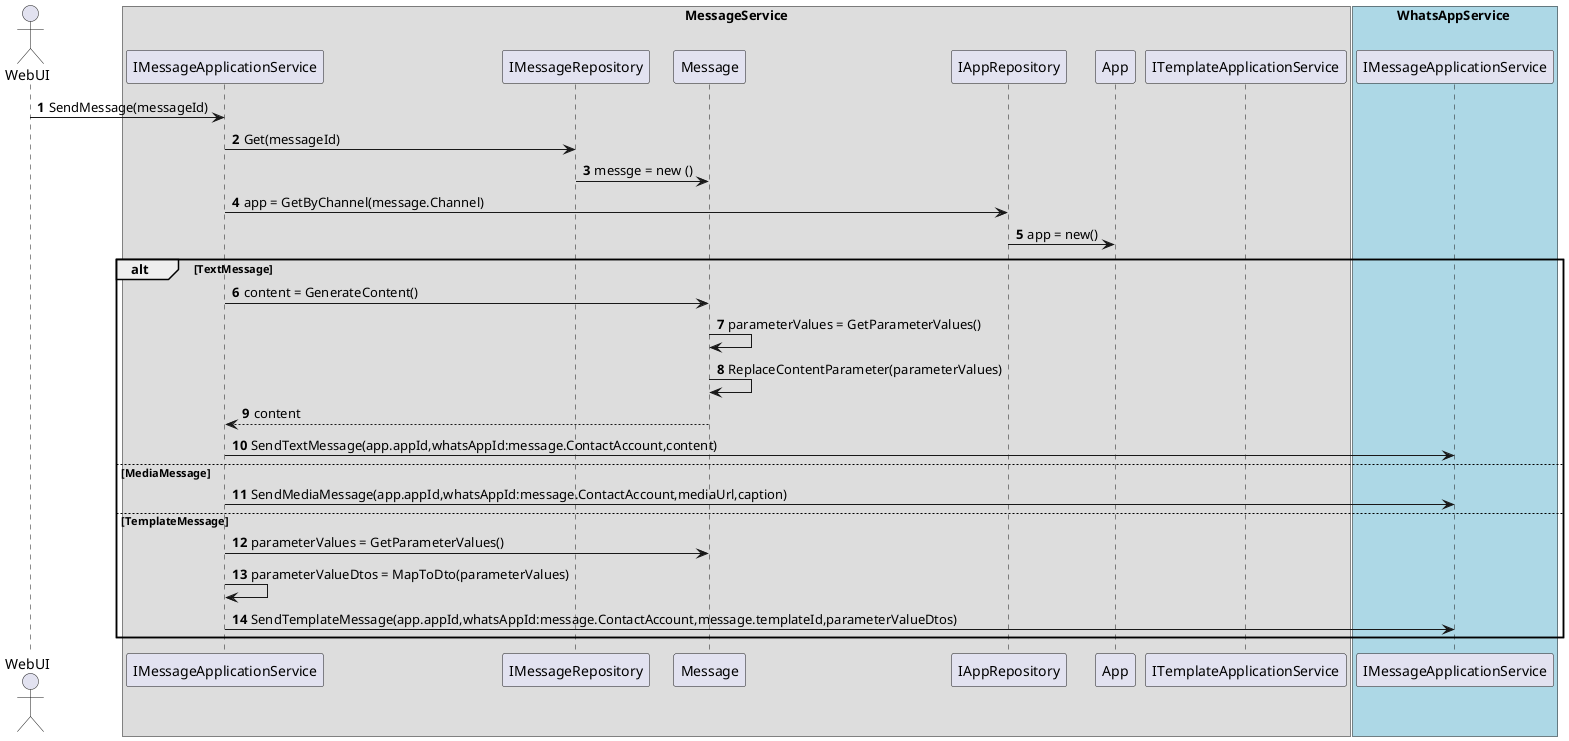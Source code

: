 @startuml
autonumber

actor "WebUI" as client

box MessageService
participant "IMessageApplicationService" as msMessageAppService
participant "IMessageRepository" as msMessageRepository
participant "Message" as msMessage
participant "IAppRepository" as msAppRepository
participant "App" as msApp
participant "ITemplateApplicationService" as msTemplateAppService

end box

box WhatsAppService #LightBlue

participant "IMessageApplicationService" as wsMessageAppService

end box

client -> msMessageAppService : SendMessage(messageId)
msMessageAppService -> msMessageRepository:Get(messageId)
msMessageRepository -> msMessage:messge = new ()
msMessageAppService -> msAppRepository:app = GetByChannel(message.Channel)
msAppRepository -> msApp:app = new()

alt TextMessage
msMessageAppService -> msMessage:content = GenerateContent()
msMessage -> msMessage:parameterValues = GetParameterValues()
msMessage -> msMessage:ReplaceContentParameter(parameterValues)
msMessageAppService <-- msMessage:content

msMessageAppService -> wsMessageAppService:SendTextMessage(app.appId,whatsAppId:message.ContactAccount,content)

else MediaMessage
msMessageAppService -> wsMessageAppService:SendMediaMessage(app.appId,whatsAppId:message.ContactAccount,mediaUrl,caption)

else TemplateMessage
msMessageAppService -> msMessage:parameterValues = GetParameterValues()
msMessageAppService -> msMessageAppService:parameterValueDtos = MapToDto(parameterValues)
msMessageAppService -> wsMessageAppService:SendTemplateMessage(app.appId,whatsAppId:message.ContactAccount,message.templateId,parameterValueDtos)

end


@enduml